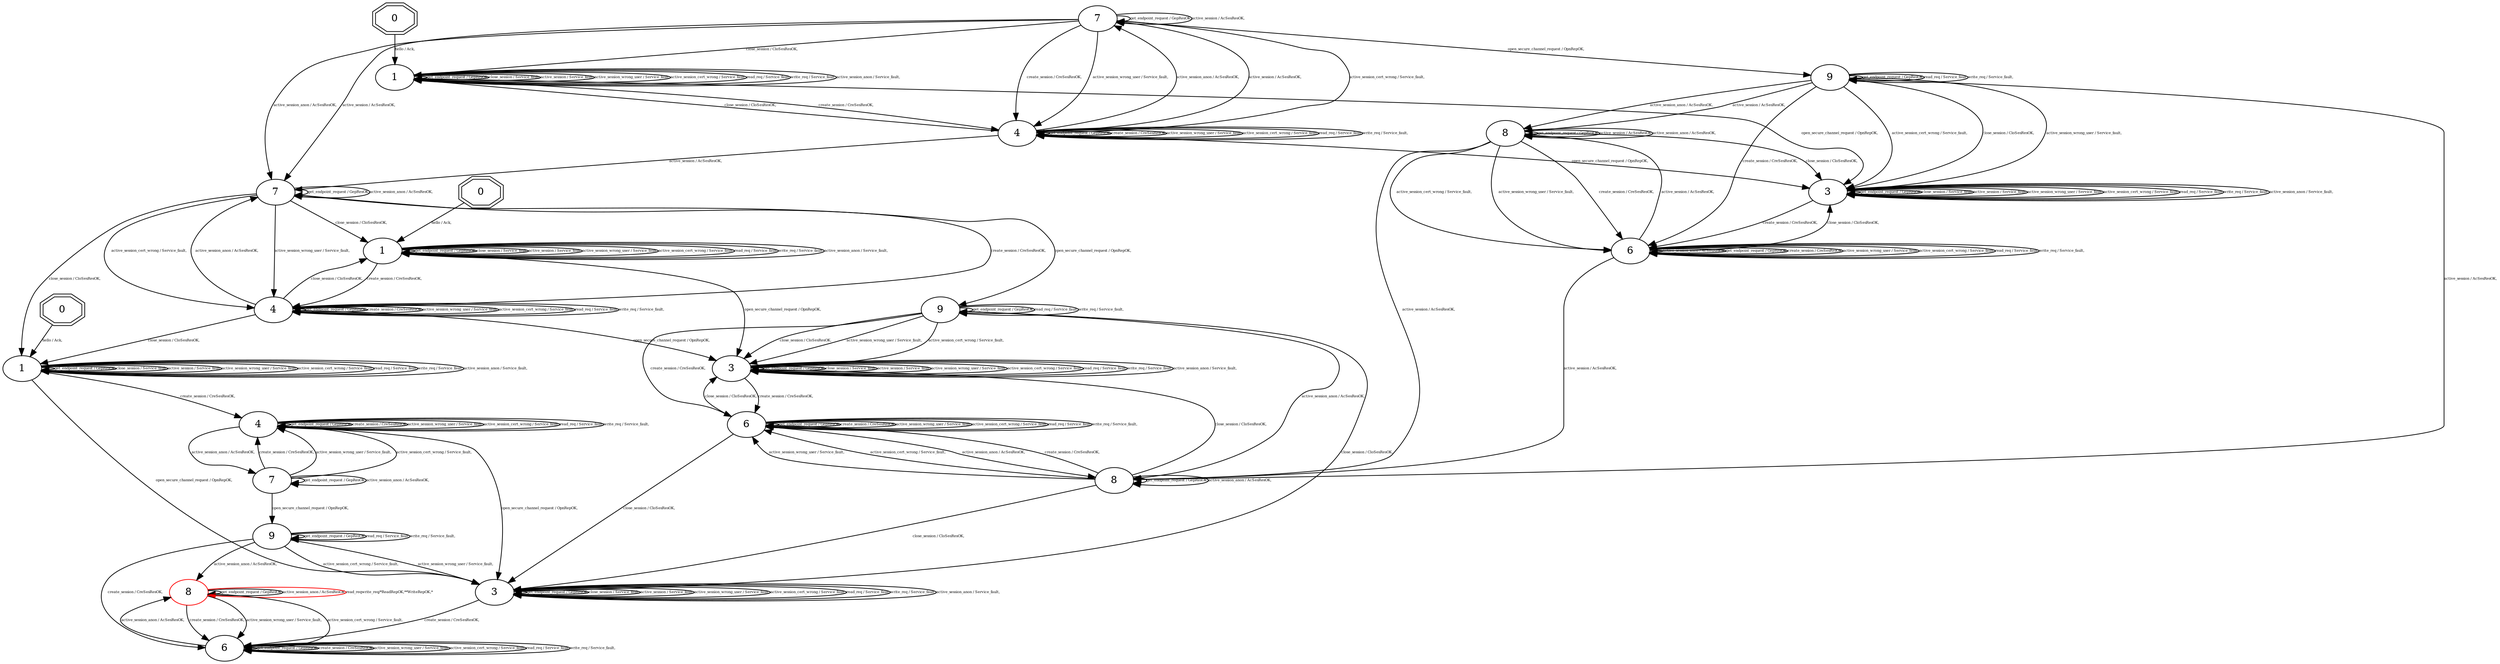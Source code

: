 digraph "Automata" { 
	 "8_1_false" [shape=ellipse,style=filled,fillcolor=white,URL="8",label="8",color=red];
	 "1_1_false" [shape=ellipse,style=filled,fillcolor=white,URL="1",label="1"];
	 "0_1_false" [shape=doubleoctagon,style=filled,fillcolor=white,URL="0",label="0"];
	 "7_0_true" [shape=ellipse,style=filled,fillcolor=white,URL="7",label="7"];
	 "1_1_true" [shape=ellipse,style=filled,fillcolor=white,URL="1",label="1"];
	 "4_1_false" [shape=ellipse,style=filled,fillcolor=white,URL="4",label="4"];
	 "7_1_true" [shape=ellipse,style=filled,fillcolor=white,URL="7",label="7"];
	 "0_1_true" [shape=doubleoctagon,style=filled,fillcolor=white,URL="0",label="0"];
	 "6_1_true" [shape=ellipse,style=filled,fillcolor=white,URL="6",label="6"];
	 "8_0_true" [shape=ellipse,style=filled,fillcolor=white,URL="8",label="8"];
	 "7_1_false" [shape=ellipse,style=filled,fillcolor=white,URL="7",label="7"];
	 "4_1_true" [shape=ellipse,style=filled,fillcolor=white,URL="4",label="4"];
	 "1_0_true" [shape=ellipse,style=filled,fillcolor=white,URL="1",label="1"];
	 "3_1_false" [shape=ellipse,style=filled,fillcolor=white,URL="3",label="3"];
	 "8_1_true" [shape=ellipse,style=filled,fillcolor=white,URL="8",label="8"];
	 "9_1_false" [shape=ellipse,style=filled,fillcolor=white,URL="9",label="9"];
	 "3_1_true" [shape=ellipse,style=filled,fillcolor=white,URL="3",label="3"];
	 "0_0_true" [shape=doubleoctagon,style=filled,fillcolor=white,URL="0",label="0"];
	 "3_0_true" [shape=ellipse,style=filled,fillcolor=white,URL="3",label="3"];
	 "6_0_true" [shape=ellipse,style=filled,fillcolor=white,URL="6",label="6"];
	 "4_0_true" [shape=ellipse,style=filled,fillcolor=white,URL="4",label="4"];
	 "9_0_true" [shape=ellipse,style=filled,fillcolor=white,URL="9",label="9"];
	 "6_1_false" [shape=ellipse,style=filled,fillcolor=white,URL="6",label="6"];
	 "9_1_true" [shape=ellipse,style=filled,fillcolor=white,URL="9",label="9"];
	 "8_1_false"->"8_1_false" [fontsize=5,label="get_endpoint_request / GepResOK,"];
	 "8_1_false"->"8_1_false" [fontsize=5,label="active_session_anon / AcSesResOK,"];
	 "8_1_false"->"6_1_false" [fontsize=5,label="create_session / CreSesResOK,"];
	 "8_1_false"->"6_1_false" [fontsize=5,label="active_session_wrong_user / Service_fault,"];
	 "8_1_false"->"6_1_false" [fontsize=5,label="active_session_cert_wrong / Service_fault,"];
	 "9_1_false"->"8_1_false" [fontsize=5,label="active_session_anon / AcSesResOK,"];
	 "9_1_false"->"9_1_false" [fontsize=5,label="get_endpoint_request / GepResOK,"];
	 "9_1_false"->"9_1_false" [fontsize=5,label="read_req / Service_fault,"];
	 "9_1_false"->"9_1_false" [fontsize=5,label="write_req / Service_fault,"];
	 "9_1_false"->"3_1_false" [fontsize=5,label="active_session_wrong_user / Service_fault,"];
	 "9_1_false"->"3_1_false" [fontsize=5,label="active_session_cert_wrong / Service_fault,"];
	 "9_1_false"->"6_1_false" [fontsize=5,label="create_session / CreSesResOK,"];
	 "6_1_false"->"6_1_false" [fontsize=5,label="get_endpoint_request / GepResOK,"];
	 "6_1_false"->"6_1_false" [fontsize=5,label="create_session / CreSesResOK,"];
	 "6_1_false"->"6_1_false" [fontsize=5,label="active_session_wrong_user / Service_fault,"];
	 "6_1_false"->"6_1_false" [fontsize=5,label="active_session_cert_wrong / Service_fault,"];
	 "6_1_false"->"6_1_false" [fontsize=5,label="read_req / Service_fault,"];
	 "6_1_false"->"6_1_false" [fontsize=5,label="write_req / Service_fault,"];
	 "6_1_false"->"8_1_false" [fontsize=5,label="active_session_anon / AcSesResOK,"];
	 "3_1_false"->"6_1_false" [fontsize=5,label="create_session / CreSesResOK,"];
	 "3_1_false"->"3_1_false" [fontsize=5,label="get_endpoint_request / GepResOK,"];
	 "3_1_false"->"3_1_false" [fontsize=5,label="close_session / Service_fault,"];
	 "3_1_false"->"3_1_false" [fontsize=5,label="active_session / Service_fault,"];
	 "3_1_false"->"3_1_false" [fontsize=5,label="active_session_wrong_user / Service_fault,"];
	 "3_1_false"->"3_1_false" [fontsize=5,label="active_session_cert_wrong / Service_fault,"];
	 "3_1_false"->"3_1_false" [fontsize=5,label="read_req / Service_fault,"];
	 "3_1_false"->"3_1_false" [fontsize=5,label="write_req / Service_fault,"];
	 "3_1_false"->"3_1_false" [fontsize=5,label="active_session_anon / Service_fault,"];
	 "7_1_false"->"9_1_false" [fontsize=5,label="open_secure_channel_request / OpnRepOK,"];
	 "7_1_false"->"7_1_false" [fontsize=5,label="get_endpoint_request / GepResOK,"];
	 "7_1_false"->"7_1_false" [fontsize=5,label="active_session_anon / AcSesResOK,"];
	 "7_1_false"->"4_1_false" [fontsize=5,label="create_session / CreSesResOK,"];
	 "7_1_false"->"4_1_false" [fontsize=5,label="active_session_wrong_user / Service_fault,"];
	 "7_1_false"->"4_1_false" [fontsize=5,label="active_session_cert_wrong / Service_fault,"];
	 "4_1_false"->"4_1_false" [fontsize=5,label="get_endpoint_request / GepResOK,"];
	 "4_1_false"->"4_1_false" [fontsize=5,label="create_session / CreSesResOK,"];
	 "4_1_false"->"4_1_false" [fontsize=5,label="active_session_wrong_user / Service_fault,"];
	 "4_1_false"->"4_1_false" [fontsize=5,label="active_session_cert_wrong / Service_fault,"];
	 "4_1_false"->"4_1_false" [fontsize=5,label="read_req / Service_fault,"];
	 "4_1_false"->"4_1_false" [fontsize=5,label="write_req / Service_fault,"];
	 "4_1_false"->"7_1_false" [fontsize=5,label="active_session_anon / AcSesResOK,"];
	 "4_1_false"->"3_1_false" [fontsize=5,label="open_secure_channel_request / OpnRepOK,"];
	 "1_1_false"->"3_1_false" [fontsize=5,label="open_secure_channel_request / OpnRepOK,"];
	 "1_1_false"->"4_1_false" [fontsize=5,label="create_session / CreSesResOK,"];
	 "1_1_false"->"1_1_false" [fontsize=5,label="get_endpoint_request / GepResOK,"];
	 "1_1_false"->"1_1_false" [fontsize=5,label="close_session / Service_fault,"];
	 "1_1_false"->"1_1_false" [fontsize=5,label="active_session / Service_fault,"];
	 "1_1_false"->"1_1_false" [fontsize=5,label="active_session_wrong_user / Service_fault,"];
	 "1_1_false"->"1_1_false" [fontsize=5,label="active_session_cert_wrong / Service_fault,"];
	 "1_1_false"->"1_1_false" [fontsize=5,label="read_req / Service_fault,"];
	 "1_1_false"->"1_1_false" [fontsize=5,label="write_req / Service_fault,"];
	 "1_1_false"->"1_1_false" [fontsize=5,label="active_session_anon / Service_fault,"];
	 "0_1_false"->"1_1_false" [fontsize=5,label="hello / Ack,"];
	 "4_1_true"->"4_1_true" [fontsize=5,label="get_endpoint_request / GepResOK,"];
	 "4_1_true"->"4_1_true" [fontsize=5,label="create_session / CreSesResOK,"];
	 "4_1_true"->"4_1_true" [fontsize=5,label="active_session_wrong_user / Service_fault,"];
	 "4_1_true"->"4_1_true" [fontsize=5,label="active_session_cert_wrong / Service_fault,"];
	 "4_1_true"->"4_1_true" [fontsize=5,label="read_req / Service_fault,"];
	 "4_1_true"->"4_1_true" [fontsize=5,label="write_req / Service_fault,"];
	 "4_1_true"->"7_1_true" [fontsize=5,label="active_session_anon / AcSesResOK,"];
	 "4_1_true"->"1_1_false" [fontsize=5,label="close_session / CloSesResOK,"];
	 "4_1_true"->"1_1_true" [fontsize=5,label="close_session / CloSesResOK,"];
	 "4_1_true"->"3_1_true" [fontsize=5,label="open_secure_channel_request / OpnRepOK,"];
	 "7_1_true"->"4_1_true" [fontsize=5,label="active_session_cert_wrong / Service_fault,"];
	 "7_1_true"->"4_1_true" [fontsize=5,label="active_session_wrong_user / Service_fault,"];
	 "7_1_true"->"4_1_true" [fontsize=5,label="create_session / CreSesResOK,"];
	 "7_1_true"->"7_1_true" [fontsize=5,label="get_endpoint_request / GepResOK,"];
	 "7_1_true"->"7_1_true" [fontsize=5,label="active_session_anon / AcSesResOK,"];
	 "7_1_true"->"1_1_false" [fontsize=5,label="close_session / CloSesResOK,"];
	 "7_1_true"->"1_1_true" [fontsize=5,label="close_session / CloSesResOK,"];
	 "7_1_true"->"9_1_true" [fontsize=5,label="open_secure_channel_request / OpnRepOK,"];
	 "1_1_true"->"4_1_true" [fontsize=5,label="create_session / CreSesResOK,"];
	 "1_1_true"->"1_1_true" [fontsize=5,label="get_endpoint_request / GepResOK,"];
	 "1_1_true"->"1_1_true" [fontsize=5,label="close_session / Service_fault,"];
	 "1_1_true"->"1_1_true" [fontsize=5,label="active_session / Service_fault,"];
	 "1_1_true"->"1_1_true" [fontsize=5,label="active_session_wrong_user / Service_fault,"];
	 "1_1_true"->"1_1_true" [fontsize=5,label="active_session_cert_wrong / Service_fault,"];
	 "1_1_true"->"1_1_true" [fontsize=5,label="read_req / Service_fault,"];
	 "1_1_true"->"1_1_true" [fontsize=5,label="write_req / Service_fault,"];
	 "1_1_true"->"1_1_true" [fontsize=5,label="active_session_anon / Service_fault,"];
	 "1_1_true"->"3_1_true" [fontsize=5,label="open_secure_channel_request / OpnRepOK,"];
	 "7_0_true"->"9_0_true" [fontsize=5,label="open_secure_channel_request / OpnRepOK,"];
	 "7_0_true"->"7_0_true" [fontsize=5,label="get_endpoint_request / GepResOK,"];
	 "7_0_true"->"7_0_true" [fontsize=5,label="active_session / AcSesResOK,"];
	 "7_0_true"->"7_1_true" [fontsize=5,label="active_session / AcSesResOK,"];
	 "7_0_true"->"7_1_true" [fontsize=5,label="active_session_anon / AcSesResOK,"];
	 "7_0_true"->"1_0_true" [fontsize=5,label="close_session / CloSesResOK,"];
	 "7_0_true"->"4_0_true" [fontsize=5,label="create_session / CreSesResOK,"];
	 "7_0_true"->"4_0_true" [fontsize=5,label="active_session_wrong_user / Service_fault,"];
	 "7_0_true"->"4_0_true" [fontsize=5,label="active_session_cert_wrong / Service_fault,"];
	 "4_0_true"->"7_1_true" [fontsize=5,label="active_session / AcSesResOK,"];
	 "4_0_true"->"1_0_true" [fontsize=5,label="close_session / CloSesResOK,"];
	 "4_0_true"->"3_0_true" [fontsize=5,label="open_secure_channel_request / OpnRepOK,"];
	 "4_0_true"->"7_0_true" [fontsize=5,label="active_session_anon / AcSesResOK,"];
	 "4_0_true"->"7_0_true" [fontsize=5,label="active_session / AcSesResOK,"];
	 "4_0_true"->"4_0_true" [fontsize=5,label="get_endpoint_request / GepResOK,"];
	 "4_0_true"->"4_0_true" [fontsize=5,label="create_session / CreSesResOK,"];
	 "4_0_true"->"4_0_true" [fontsize=5,label="active_session_wrong_user / Service_fault,"];
	 "4_0_true"->"4_0_true" [fontsize=5,label="active_session_cert_wrong / Service_fault,"];
	 "4_0_true"->"4_0_true" [fontsize=5,label="read_req / Service_fault,"];
	 "4_0_true"->"4_0_true" [fontsize=5,label="write_req / Service_fault,"];
	 "1_0_true"->"1_0_true" [fontsize=5,label="get_endpoint_request / GepResOK,"];
	 "1_0_true"->"1_0_true" [fontsize=5,label="close_session / Service_fault,"];
	 "1_0_true"->"1_0_true" [fontsize=5,label="active_session / Service_fault,"];
	 "1_0_true"->"1_0_true" [fontsize=5,label="active_session_wrong_user / Service_fault,"];
	 "1_0_true"->"1_0_true" [fontsize=5,label="active_session_cert_wrong / Service_fault,"];
	 "1_0_true"->"1_0_true" [fontsize=5,label="read_req / Service_fault,"];
	 "1_0_true"->"1_0_true" [fontsize=5,label="write_req / Service_fault,"];
	 "1_0_true"->"1_0_true" [fontsize=5,label="active_session_anon / Service_fault,"];
	 "1_0_true"->"3_0_true" [fontsize=5,label="open_secure_channel_request / OpnRepOK,"];
	 "1_0_true"->"4_0_true" [fontsize=5,label="create_session / CreSesResOK,"];
	 "0_0_true"->"1_0_true" [fontsize=5,label="hello / Ack,"];
	 "0_1_true"->"1_1_true" [fontsize=5,label="hello / Ack,"];
	 "9_1_true"->"3_1_true" [fontsize=5,label="close_session / CloSesResOK,"];
	 "9_1_true"->"3_1_true" [fontsize=5,label="active_session_wrong_user / Service_fault,"];
	 "9_1_true"->"3_1_true" [fontsize=5,label="active_session_cert_wrong / Service_fault,"];
	 "9_1_true"->"8_1_true" [fontsize=5,label="active_session_anon / AcSesResOK,"];
	 "9_1_true"->"3_1_false" [fontsize=5,label="close_session / CloSesResOK,"];
	 "9_1_true"->"6_1_true" [fontsize=5,label="create_session / CreSesResOK,"];
	 "9_1_true"->"9_1_true" [fontsize=5,label="get_endpoint_request / GepResOK,"];
	 "9_1_true"->"9_1_true" [fontsize=5,label="read_req / Service_fault,"];
	 "9_1_true"->"9_1_true" [fontsize=5,label="write_req / Service_fault,"];
	 "8_1_true"->"3_1_false" [fontsize=5,label="close_session / CloSesResOK,"];
	 "8_1_true"->"3_1_true" [fontsize=5,label="close_session / CloSesResOK,"];
	 "8_1_true"->"6_1_true" [fontsize=5,label="create_session / CreSesResOK,"];
	 "8_1_true"->"6_1_true" [fontsize=5,label="active_session_wrong_user / Service_fault,"];
	 "8_1_true"->"6_1_true" [fontsize=5,label="active_session_cert_wrong / Service_fault,"];
	 "8_1_true"->"8_1_true" [fontsize=5,label="get_endpoint_request / GepResOK,"];
	 "8_1_true"->"8_1_true" [fontsize=5,label="active_session_anon / AcSesResOK,"];
	 "6_1_true"->"3_1_false" [fontsize=5,label="close_session / CloSesResOK,"];
	 "6_1_true"->"3_1_true" [fontsize=5,label="close_session / CloSesResOK,"];
	 "6_1_true"->"8_1_true" [fontsize=5,label="active_session_anon / AcSesResOK,"];
	 "6_1_true"->"6_1_true" [fontsize=5,label="get_endpoint_request / GepResOK,"];
	 "6_1_true"->"6_1_true" [fontsize=5,label="create_session / CreSesResOK,"];
	 "6_1_true"->"6_1_true" [fontsize=5,label="active_session_wrong_user / Service_fault,"];
	 "6_1_true"->"6_1_true" [fontsize=5,label="active_session_cert_wrong / Service_fault,"];
	 "6_1_true"->"6_1_true" [fontsize=5,label="read_req / Service_fault,"];
	 "6_1_true"->"6_1_true" [fontsize=5,label="write_req / Service_fault,"];
	 "8_0_true"->"8_0_true" [fontsize=5,label="get_endpoint_request / GepResOK,"];
	 "8_0_true"->"8_0_true" [fontsize=5,label="active_session / AcSesResOK,"];
	 "8_0_true"->"8_0_true" [fontsize=5,label="active_session_anon / AcSesResOK,"];
	 "8_0_true"->"8_1_true" [fontsize=5,label="active_session / AcSesResOK,"];
	 "8_0_true"->"6_0_true" [fontsize=5,label="active_session_cert_wrong / Service_fault,"];
	 "8_0_true"->"6_0_true" [fontsize=5,label="active_session_wrong_user / Service_fault,"];
	 "8_0_true"->"6_0_true" [fontsize=5,label="create_session / CreSesResOK,"];
	 "8_0_true"->"3_0_true" [fontsize=5,label="close_session / CloSesResOK,"];
	 "6_0_true"->"3_0_true" [fontsize=5,label="close_session / CloSesResOK,"];
	 "6_0_true"->"8_0_true" [fontsize=5,label="active_session / AcSesResOK,"];
	 "6_0_true"->"8_1_true" [fontsize=5,label="active_session / AcSesResOK,"];
	 "6_0_true"->"6_0_true" [fontsize=5,label="active_session_anon / AcSesResOK,"];
	 "6_0_true"->"6_0_true" [fontsize=5,label="get_endpoint_request / GepResOK,"];
	 "6_0_true"->"6_0_true" [fontsize=5,label="create_session / CreSesResOK,"];
	 "6_0_true"->"6_0_true" [fontsize=5,label="active_session_wrong_user / Service_fault,"];
	 "6_0_true"->"6_0_true" [fontsize=5,label="active_session_cert_wrong / Service_fault,"];
	 "6_0_true"->"6_0_true" [fontsize=5,label="read_req / Service_fault,"];
	 "6_0_true"->"6_0_true" [fontsize=5,label="write_req / Service_fault,"];
	 "9_0_true"->"3_0_true" [fontsize=5,label="close_session / CloSesResOK,"];
	 "9_0_true"->"3_0_true" [fontsize=5,label="active_session_wrong_user / Service_fault,"];
	 "9_0_true"->"3_0_true" [fontsize=5,label="active_session_cert_wrong / Service_fault,"];
	 "9_0_true"->"8_1_true" [fontsize=5,label="active_session / AcSesResOK,"];
	 "9_0_true"->"9_0_true" [fontsize=5,label="get_endpoint_request / GepResOK,"];
	 "9_0_true"->"9_0_true" [fontsize=5,label="read_req / Service_fault,"];
	 "9_0_true"->"9_0_true" [fontsize=5,label="write_req / Service_fault,"];
	 "9_0_true"->"6_0_true" [fontsize=5,label="create_session / CreSesResOK,"];
	 "9_0_true"->"8_0_true" [fontsize=5,label="active_session / AcSesResOK,"];
	 "9_0_true"->"8_0_true" [fontsize=5,label="active_session_anon / AcSesResOK,"];
	 "3_1_true"->"6_1_true" [fontsize=5,label="create_session / CreSesResOK,"];
	 "3_1_true"->"3_1_true" [fontsize=5,label="get_endpoint_request / GepResOK,"];
	 "3_1_true"->"3_1_true" [fontsize=5,label="close_session / Service_fault,"];
	 "3_1_true"->"3_1_true" [fontsize=5,label="active_session / Service_fault,"];
	 "3_1_true"->"3_1_true" [fontsize=5,label="active_session_wrong_user / Service_fault,"];
	 "3_1_true"->"3_1_true" [fontsize=5,label="active_session_cert_wrong / Service_fault,"];
	 "3_1_true"->"3_1_true" [fontsize=5,label="read_req / Service_fault,"];
	 "3_1_true"->"3_1_true" [fontsize=5,label="write_req / Service_fault,"];
	 "3_1_true"->"3_1_true" [fontsize=5,label="active_session_anon / Service_fault,"];
	 "3_0_true"->"6_0_true" [fontsize=5,label="create_session / CreSesResOK,"];
	 "3_0_true"->"3_0_true" [fontsize=5,label="get_endpoint_request / GepResOK,"];
	 "3_0_true"->"3_0_true" [fontsize=5,label="close_session / Service_fault,"];
	 "3_0_true"->"3_0_true" [fontsize=5,label="active_session / Service_fault,"];
	 "3_0_true"->"3_0_true" [fontsize=5,label="active_session_wrong_user / Service_fault,"];
	 "3_0_true"->"3_0_true" [fontsize=5,label="active_session_cert_wrong / Service_fault,"];
	 "3_0_true"->"3_0_true" [fontsize=5,label="read_req / Service_fault,"];
	 "3_0_true"->"3_0_true" [fontsize=5,label="write_req / Service_fault,"];
	 "3_0_true"->"3_0_true" [fontsize=5,label="active_session_anon / Service_fault,"];
	"8_1_false"->"8_1_false"[color=red,label="read_reqwrite_req/*ReadRepOK,**WriteRepOK,*",fontsize=5];}
